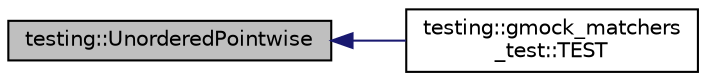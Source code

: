 digraph "testing::UnorderedPointwise"
{
  edge [fontname="Helvetica",fontsize="10",labelfontname="Helvetica",labelfontsize="10"];
  node [fontname="Helvetica",fontsize="10",shape=record];
  rankdir="LR";
  Node1862 [label="testing::UnorderedPointwise",height=0.2,width=0.4,color="black", fillcolor="grey75", style="filled", fontcolor="black"];
  Node1862 -> Node1863 [dir="back",color="midnightblue",fontsize="10",style="solid",fontname="Helvetica"];
  Node1863 [label="testing::gmock_matchers\l_test::TEST",height=0.2,width=0.4,color="black", fillcolor="white", style="filled",URL="$d5/de1/namespacetesting_1_1gmock__matchers__test.html#af3307f88a321331155a146d49974e3e3"];
}
